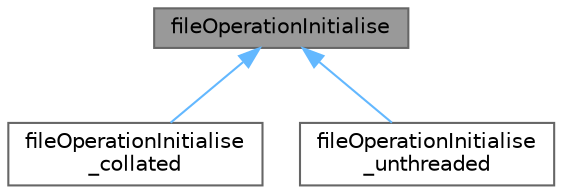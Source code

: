 digraph "fileOperationInitialise"
{
 // LATEX_PDF_SIZE
  bgcolor="transparent";
  edge [fontname=Helvetica,fontsize=10,labelfontname=Helvetica,labelfontsize=10];
  node [fontname=Helvetica,fontsize=10,shape=box,height=0.2,width=0.4];
  Node1 [id="Node000001",label="fileOperationInitialise",height=0.2,width=0.4,color="gray40", fillcolor="grey60", style="filled", fontcolor="black",tooltip=" "];
  Node1 -> Node2 [id="edge1_Node000001_Node000002",dir="back",color="steelblue1",style="solid",tooltip=" "];
  Node2 [id="Node000002",label="fileOperationInitialise\l_collated",height=0.2,width=0.4,color="gray40", fillcolor="white", style="filled",URL="$classFoam_1_1fileOperations_1_1fileOperationInitialise__collated.html",tooltip=" "];
  Node1 -> Node3 [id="edge2_Node000001_Node000003",dir="back",color="steelblue1",style="solid",tooltip=" "];
  Node3 [id="Node000003",label="fileOperationInitialise\l_unthreaded",height=0.2,width=0.4,color="gray40", fillcolor="white", style="filled",URL="$classFoam_1_1fileOperations_1_1fileOperationInitialise__unthreaded.html",tooltip=" "];
}
